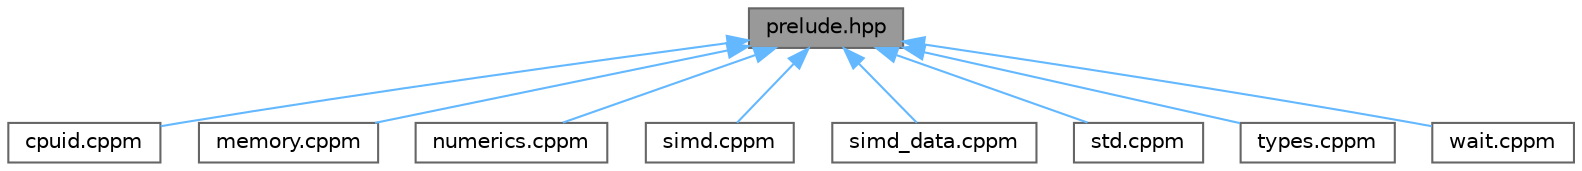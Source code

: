 digraph "prelude.hpp"
{
 // INTERACTIVE_SVG=YES
 // LATEX_PDF_SIZE
  bgcolor="transparent";
  edge [fontname=Helvetica,fontsize=10,labelfontname=Helvetica,labelfontsize=10];
  node [fontname=Helvetica,fontsize=10,shape=box,height=0.2,width=0.4];
  Node1 [id="Node000001",label="prelude.hpp",height=0.2,width=0.4,color="gray40", fillcolor="grey60", style="filled", fontcolor="black",tooltip="All c++ headers."];
  Node1 -> Node2 [id="edge1_Node000001_Node000002",dir="back",color="steelblue1",style="solid",tooltip=" "];
  Node2 [id="Node000002",label="cpuid.cppm",height=0.2,width=0.4,color="grey40", fillcolor="white", style="filled",URL="$d2/d8a/cpuid_8cppm.html",tooltip=" "];
  Node1 -> Node3 [id="edge2_Node000001_Node000003",dir="back",color="steelblue1",style="solid",tooltip=" "];
  Node3 [id="Node000003",label="memory.cppm",height=0.2,width=0.4,color="grey40", fillcolor="white", style="filled",URL="$d8/d4c/memory_8cppm.html",tooltip=" "];
  Node1 -> Node4 [id="edge3_Node000001_Node000004",dir="back",color="steelblue1",style="solid",tooltip=" "];
  Node4 [id="Node000004",label="numerics.cppm",height=0.2,width=0.4,color="grey40", fillcolor="white", style="filled",URL="$d5/d65/numerics_8cppm.html",tooltip=" "];
  Node1 -> Node5 [id="edge4_Node000001_Node000005",dir="back",color="steelblue1",style="solid",tooltip=" "];
  Node5 [id="Node000005",label="simd.cppm",height=0.2,width=0.4,color="grey40", fillcolor="white", style="filled",URL="$da/d01/simd_8cppm.html",tooltip=" "];
  Node1 -> Node6 [id="edge5_Node000001_Node000006",dir="back",color="steelblue1",style="solid",tooltip=" "];
  Node6 [id="Node000006",label="simd_data.cppm",height=0.2,width=0.4,color="grey40", fillcolor="white", style="filled",URL="$df/d88/simd__data_8cppm.html",tooltip=" "];
  Node1 -> Node7 [id="edge6_Node000001_Node000007",dir="back",color="steelblue1",style="solid",tooltip=" "];
  Node7 [id="Node000007",label="std.cppm",height=0.2,width=0.4,color="grey40", fillcolor="white", style="filled",URL="$d8/d08/std_8cppm.html",tooltip="polyfill missing standard library functions"];
  Node1 -> Node8 [id="edge7_Node000001_Node000008",dir="back",color="steelblue1",style="solid",tooltip=" "];
  Node8 [id="Node000008",label="types.cppm",height=0.2,width=0.4,color="grey40", fillcolor="white", style="filled",URL="$d8/dcb/types_8cppm.html",tooltip=" "];
  Node1 -> Node9 [id="edge8_Node000001_Node000009",dir="back",color="steelblue1",style="solid",tooltip=" "];
  Node9 [id="Node000009",label="wait.cppm",height=0.2,width=0.4,color="grey40", fillcolor="white", style="filled",URL="$d0/def/wait_8cppm.html",tooltip="waiting strategies"];
}
